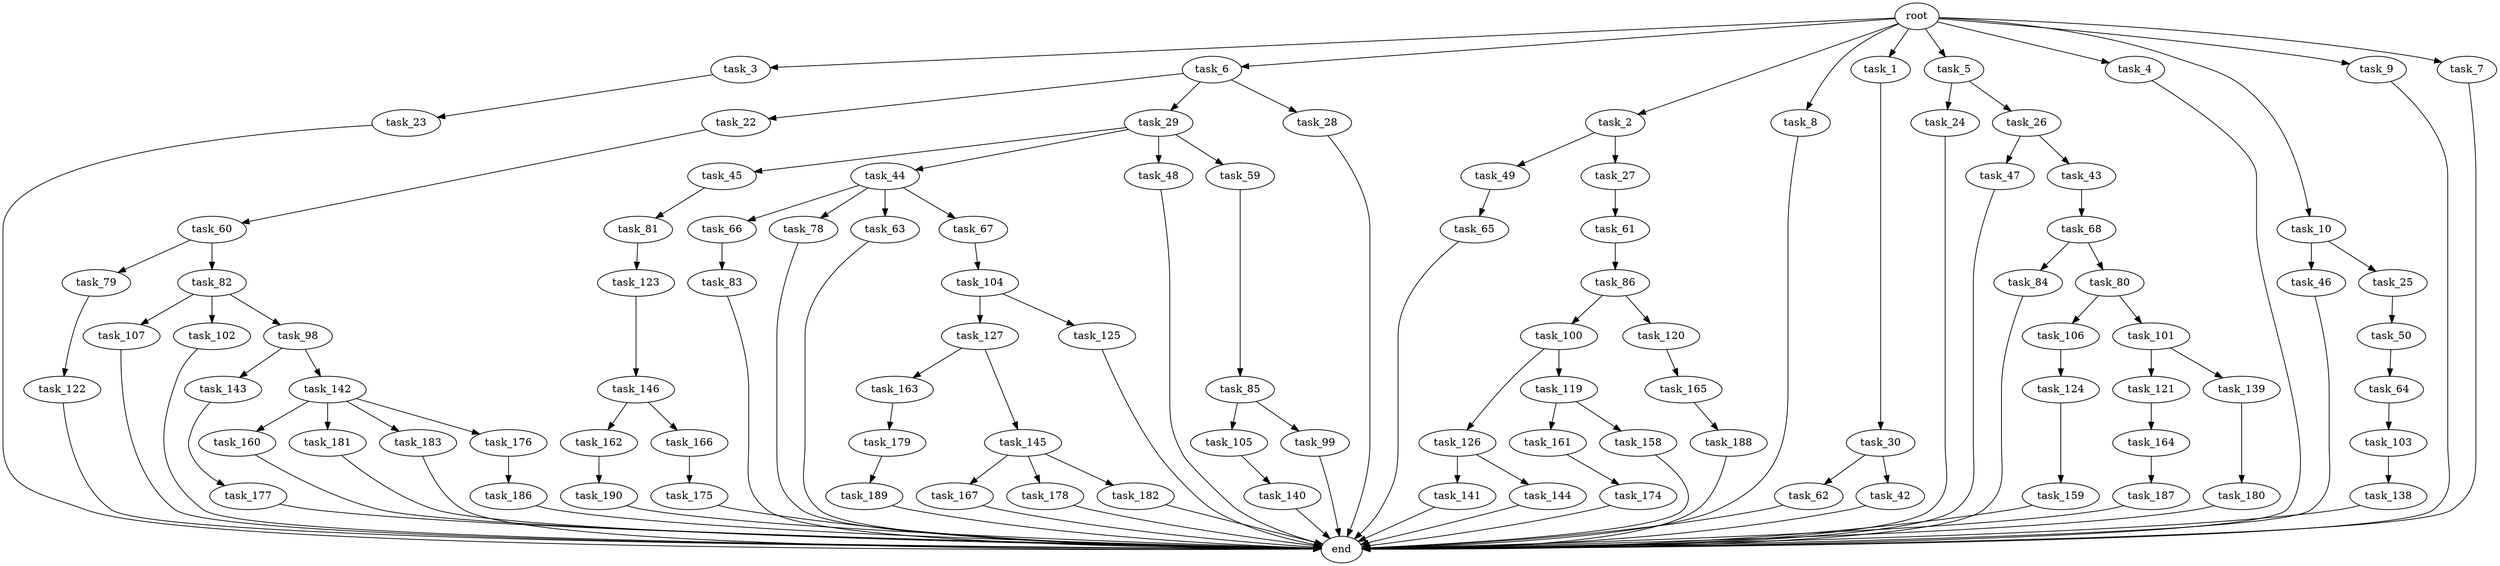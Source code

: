 digraph G {
  task_65 [size="30923764531.200001"];
  task_45 [size="21474836480.000000"];
  task_100 [size="42090679500.800003"];
  task_47 [size="3435973836.800000"];
  task_3 [size="102.400000"];
  task_6 [size="102.400000"];
  task_141 [size="42090679500.800003"];
  task_2 [size="102.400000"];
  end [size="0.000000"];
  task_8 [size="102.400000"];
  task_44 [size="21474836480.000000"];
  task_163 [size="85899345920.000000"];
  task_1 [size="102.400000"];
  task_84 [size="3435973836.800000"];
  task_49 [size="13743895347.200001"];
  task_187 [size="42090679500.800003"];
  task_86 [size="85899345920.000000"];
  task_145 [size="85899345920.000000"];
  task_177 [size="69578470195.199997"];
  task_22 [size="42090679500.800003"];
  task_167 [size="54975581388.800003"];
  task_189 [size="21474836480.000000"];
  task_138 [size="85899345920.000000"];
  task_106 [size="13743895347.200001"];
  task_160 [size="7730941132.800000"];
  task_105 [size="3435973836.800000"];
  task_5 [size="102.400000"];
  task_48 [size="21474836480.000000"];
  task_4 [size="102.400000"];
  task_104 [size="13743895347.200001"];
  task_79 [size="69578470195.199997"];
  task_99 [size="3435973836.800000"];
  task_181 [size="7730941132.800000"];
  task_85 [size="21474836480.000000"];
  task_120 [size="42090679500.800003"];
  task_43 [size="3435973836.800000"];
  task_82 [size="69578470195.199997"];
  task_144 [size="42090679500.800003"];
  task_50 [size="21474836480.000000"];
  task_10 [size="102.400000"];
  task_161 [size="42090679500.800003"];
  task_83 [size="85899345920.000000"];
  task_103 [size="7730941132.800000"];
  task_59 [size="21474836480.000000"];
  task_62 [size="85899345920.000000"];
  task_9 [size="102.400000"];
  task_46 [size="3435973836.800000"];
  task_127 [size="21474836480.000000"];
  task_124 [size="42090679500.800003"];
  task_121 [size="30923764531.200001"];
  task_186 [size="54975581388.800003"];
  task_107 [size="21474836480.000000"];
  task_60 [size="69578470195.199997"];
  task_27 [size="13743895347.200001"];
  task_179 [size="54975581388.800003"];
  task_61 [size="21474836480.000000"];
  task_143 [size="85899345920.000000"];
  task_80 [size="3435973836.800000"];
  task_66 [size="13743895347.200001"];
  task_142 [size="85899345920.000000"];
  root [size="0.000000"];
  task_146 [size="85899345920.000000"];
  task_25 [size="3435973836.800000"];
  task_30 [size="69578470195.199997"];
  task_126 [size="3435973836.800000"];
  task_188 [size="85899345920.000000"];
  task_180 [size="3435973836.800000"];
  task_81 [size="42090679500.800003"];
  task_24 [size="85899345920.000000"];
  task_26 [size="85899345920.000000"];
  task_42 [size="85899345920.000000"];
  task_140 [size="54975581388.800003"];
  task_78 [size="13743895347.200001"];
  task_29 [size="42090679500.800003"];
  task_175 [size="7730941132.800000"];
  task_165 [size="42090679500.800003"];
  task_122 [size="69578470195.199997"];
  task_119 [size="3435973836.800000"];
  task_63 [size="13743895347.200001"];
  task_162 [size="3435973836.800000"];
  task_101 [size="13743895347.200001"];
  task_23 [size="54975581388.800003"];
  task_28 [size="42090679500.800003"];
  task_67 [size="13743895347.200001"];
  task_178 [size="54975581388.800003"];
  task_159 [size="21474836480.000000"];
  task_125 [size="21474836480.000000"];
  task_102 [size="21474836480.000000"];
  task_158 [size="42090679500.800003"];
  task_166 [size="3435973836.800000"];
  task_7 [size="102.400000"];
  task_139 [size="30923764531.200001"];
  task_164 [size="30923764531.200001"];
  task_190 [size="13743895347.200001"];
  task_68 [size="13743895347.200001"];
  task_183 [size="7730941132.800000"];
  task_182 [size="54975581388.800003"];
  task_176 [size="7730941132.800000"];
  task_174 [size="21474836480.000000"];
  task_64 [size="85899345920.000000"];
  task_123 [size="13743895347.200001"];
  task_98 [size="21474836480.000000"];

  task_65 -> end [size="1.000000"];
  task_45 -> task_81 [size="411041792.000000"];
  task_100 -> task_119 [size="33554432.000000"];
  task_100 -> task_126 [size="33554432.000000"];
  task_47 -> end [size="1.000000"];
  task_3 -> task_23 [size="536870912.000000"];
  task_6 -> task_28 [size="411041792.000000"];
  task_6 -> task_29 [size="411041792.000000"];
  task_6 -> task_22 [size="411041792.000000"];
  task_141 -> end [size="1.000000"];
  task_2 -> task_27 [size="134217728.000000"];
  task_2 -> task_49 [size="134217728.000000"];
  task_8 -> end [size="1.000000"];
  task_44 -> task_66 [size="134217728.000000"];
  task_44 -> task_63 [size="134217728.000000"];
  task_44 -> task_78 [size="134217728.000000"];
  task_44 -> task_67 [size="134217728.000000"];
  task_163 -> task_179 [size="536870912.000000"];
  task_1 -> task_30 [size="679477248.000000"];
  task_84 -> end [size="1.000000"];
  task_49 -> task_65 [size="301989888.000000"];
  task_187 -> end [size="1.000000"];
  task_86 -> task_120 [size="411041792.000000"];
  task_86 -> task_100 [size="411041792.000000"];
  task_145 -> task_182 [size="536870912.000000"];
  task_145 -> task_167 [size="536870912.000000"];
  task_145 -> task_178 [size="536870912.000000"];
  task_177 -> end [size="1.000000"];
  task_22 -> task_60 [size="679477248.000000"];
  task_167 -> end [size="1.000000"];
  task_189 -> end [size="1.000000"];
  task_138 -> end [size="1.000000"];
  task_106 -> task_124 [size="411041792.000000"];
  task_160 -> end [size="1.000000"];
  task_105 -> task_140 [size="536870912.000000"];
  task_5 -> task_24 [size="838860800.000000"];
  task_5 -> task_26 [size="838860800.000000"];
  task_48 -> end [size="1.000000"];
  task_4 -> end [size="1.000000"];
  task_104 -> task_125 [size="209715200.000000"];
  task_104 -> task_127 [size="209715200.000000"];
  task_79 -> task_122 [size="679477248.000000"];
  task_99 -> end [size="1.000000"];
  task_181 -> end [size="1.000000"];
  task_85 -> task_99 [size="33554432.000000"];
  task_85 -> task_105 [size="33554432.000000"];
  task_120 -> task_165 [size="411041792.000000"];
  task_43 -> task_68 [size="134217728.000000"];
  task_82 -> task_102 [size="209715200.000000"];
  task_82 -> task_107 [size="209715200.000000"];
  task_82 -> task_98 [size="209715200.000000"];
  task_144 -> end [size="1.000000"];
  task_50 -> task_64 [size="838860800.000000"];
  task_10 -> task_25 [size="33554432.000000"];
  task_10 -> task_46 [size="33554432.000000"];
  task_161 -> task_174 [size="209715200.000000"];
  task_83 -> end [size="1.000000"];
  task_103 -> task_138 [size="838860800.000000"];
  task_59 -> task_85 [size="209715200.000000"];
  task_62 -> end [size="1.000000"];
  task_9 -> end [size="1.000000"];
  task_46 -> end [size="1.000000"];
  task_127 -> task_145 [size="838860800.000000"];
  task_127 -> task_163 [size="838860800.000000"];
  task_124 -> task_159 [size="209715200.000000"];
  task_121 -> task_164 [size="301989888.000000"];
  task_186 -> end [size="1.000000"];
  task_107 -> end [size="1.000000"];
  task_60 -> task_79 [size="679477248.000000"];
  task_60 -> task_82 [size="679477248.000000"];
  task_27 -> task_61 [size="209715200.000000"];
  task_179 -> task_189 [size="209715200.000000"];
  task_61 -> task_86 [size="838860800.000000"];
  task_143 -> task_177 [size="679477248.000000"];
  task_80 -> task_101 [size="134217728.000000"];
  task_80 -> task_106 [size="134217728.000000"];
  task_66 -> task_83 [size="838860800.000000"];
  task_142 -> task_181 [size="75497472.000000"];
  task_142 -> task_160 [size="75497472.000000"];
  task_142 -> task_176 [size="75497472.000000"];
  task_142 -> task_183 [size="75497472.000000"];
  root -> task_8 [size="1.000000"];
  root -> task_9 [size="1.000000"];
  root -> task_3 [size="1.000000"];
  root -> task_7 [size="1.000000"];
  root -> task_6 [size="1.000000"];
  root -> task_1 [size="1.000000"];
  root -> task_10 [size="1.000000"];
  root -> task_5 [size="1.000000"];
  root -> task_2 [size="1.000000"];
  root -> task_4 [size="1.000000"];
  task_146 -> task_162 [size="33554432.000000"];
  task_146 -> task_166 [size="33554432.000000"];
  task_25 -> task_50 [size="209715200.000000"];
  task_30 -> task_62 [size="838860800.000000"];
  task_30 -> task_42 [size="838860800.000000"];
  task_126 -> task_141 [size="411041792.000000"];
  task_126 -> task_144 [size="411041792.000000"];
  task_188 -> end [size="1.000000"];
  task_180 -> end [size="1.000000"];
  task_81 -> task_123 [size="134217728.000000"];
  task_24 -> end [size="1.000000"];
  task_26 -> task_47 [size="33554432.000000"];
  task_26 -> task_43 [size="33554432.000000"];
  task_42 -> end [size="1.000000"];
  task_140 -> end [size="1.000000"];
  task_78 -> end [size="1.000000"];
  task_29 -> task_44 [size="209715200.000000"];
  task_29 -> task_48 [size="209715200.000000"];
  task_29 -> task_59 [size="209715200.000000"];
  task_29 -> task_45 [size="209715200.000000"];
  task_175 -> end [size="1.000000"];
  task_165 -> task_188 [size="838860800.000000"];
  task_122 -> end [size="1.000000"];
  task_119 -> task_161 [size="411041792.000000"];
  task_119 -> task_158 [size="411041792.000000"];
  task_63 -> end [size="1.000000"];
  task_162 -> task_190 [size="134217728.000000"];
  task_101 -> task_139 [size="301989888.000000"];
  task_101 -> task_121 [size="301989888.000000"];
  task_23 -> end [size="1.000000"];
  task_28 -> end [size="1.000000"];
  task_67 -> task_104 [size="134217728.000000"];
  task_178 -> end [size="1.000000"];
  task_159 -> end [size="1.000000"];
  task_125 -> end [size="1.000000"];
  task_102 -> end [size="1.000000"];
  task_158 -> end [size="1.000000"];
  task_166 -> task_175 [size="75497472.000000"];
  task_7 -> end [size="1.000000"];
  task_139 -> task_180 [size="33554432.000000"];
  task_164 -> task_187 [size="411041792.000000"];
  task_190 -> end [size="1.000000"];
  task_68 -> task_80 [size="33554432.000000"];
  task_68 -> task_84 [size="33554432.000000"];
  task_183 -> end [size="1.000000"];
  task_182 -> end [size="1.000000"];
  task_176 -> task_186 [size="536870912.000000"];
  task_174 -> end [size="1.000000"];
  task_64 -> task_103 [size="75497472.000000"];
  task_123 -> task_146 [size="838860800.000000"];
  task_98 -> task_142 [size="838860800.000000"];
  task_98 -> task_143 [size="838860800.000000"];
}
